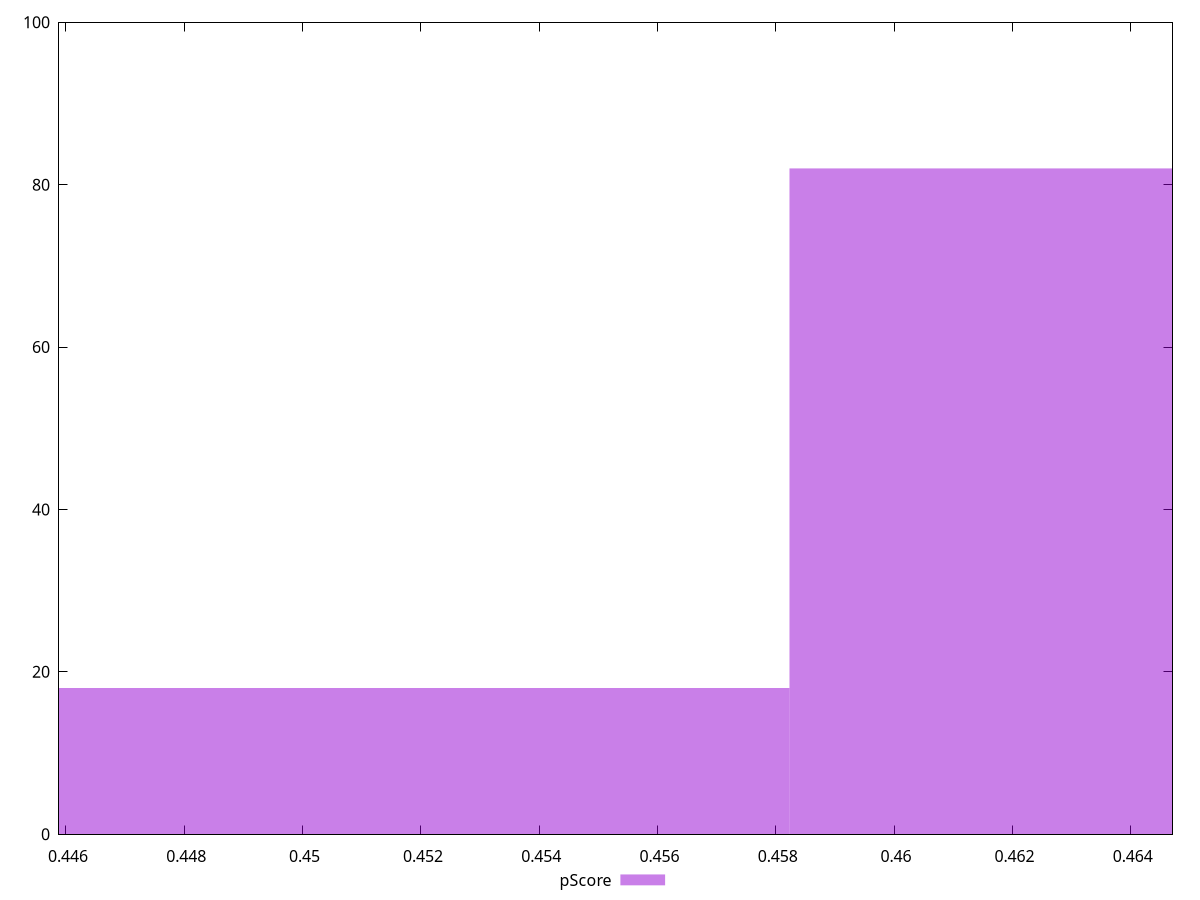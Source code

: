reset

$pScore <<EOF
0.4504643238538957 18
0.46599757640058176 82
EOF

set key outside below
set boxwidth 0.015533252546686058
set xrange [0.44588235294117645:0.4647058823529412]
set yrange [0:100]
set trange [0:100]
set style fill transparent solid 0.5 noborder
set terminal svg size 640, 490 enhanced background rgb 'white'
set output "report_00019_2021-02-10T18-14-37.922Z//unused-javascript/samples/pages+cached+noadtech+nomedia+nocss/pScore/histogram.svg"

plot $pScore title "pScore" with boxes

reset
